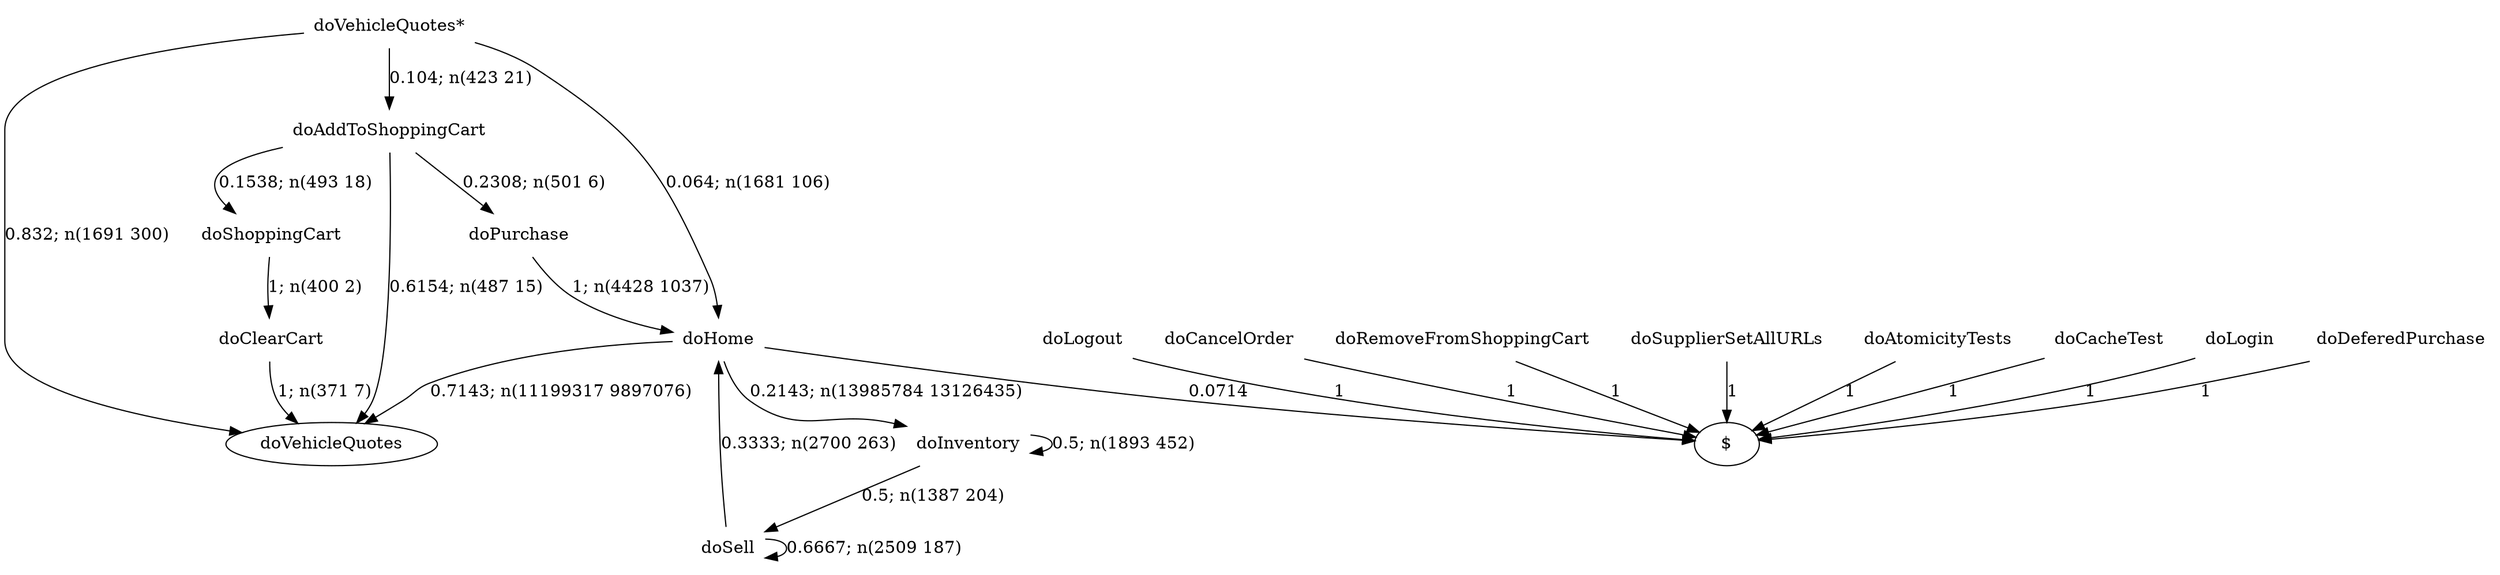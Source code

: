 digraph G {"doVehicleQuotes*" [label="doVehicleQuotes*",shape=none];"doSupplierSetAllURLs" [label="doSupplierSetAllURLs",shape=none];"doAtomicityTests" [label="doAtomicityTests",shape=none];"doCacheTest" [label="doCacheTest",shape=none];"doLogin" [label="doLogin",shape=none];"doAddToShoppingCart" [label="doAddToShoppingCart",shape=none];"doDeferedPurchase" [label="doDeferedPurchase",shape=none];"doHome" [label="doHome",shape=none];"doShoppingCart" [label="doShoppingCart",shape=none];"doClearCart" [label="doClearCart",shape=none];"doPurchase" [label="doPurchase",shape=none];"doInventory" [label="doInventory",shape=none];"doSell" [label="doSell",shape=none];"doLogout" [label="doLogout",shape=none];"doCancelOrder" [label="doCancelOrder",shape=none];"doRemoveFromShoppingCart" [label="doRemoveFromShoppingCart",shape=none];"doVehicleQuotes*"->"doVehicleQuotes" [style=solid,label="0.832; n(1691 300)"];"doVehicleQuotes*"->"doAddToShoppingCart" [style=solid,label="0.104; n(423 21)"];"doVehicleQuotes*"->"doHome" [style=solid,label="0.064; n(1681 106)"];"doSupplierSetAllURLs"->"$" [style=solid,label="1"];"doAtomicityTests"->"$" [style=solid,label="1"];"doCacheTest"->"$" [style=solid,label="1"];"doLogin"->"$" [style=solid,label="1"];"doAddToShoppingCart"->"doVehicleQuotes" [style=solid,label="0.6154; n(487 15)"];"doAddToShoppingCart"->"doShoppingCart" [style=solid,label="0.1538; n(493 18)"];"doAddToShoppingCart"->"doPurchase" [style=solid,label="0.2308; n(501 6)"];"doDeferedPurchase"->"$" [style=solid,label="1"];"doHome"->"doVehicleQuotes" [style=solid,label="0.7143; n(11199317 9897076)"];"doHome"->"doInventory" [style=solid,label="0.2143; n(13985784 13126435)"];"doHome"->"$" [style=solid,label="0.0714"];"doShoppingCart"->"doClearCart" [style=solid,label="1; n(400 2)"];"doClearCart"->"doVehicleQuotes" [style=solid,label="1; n(371 7)"];"doPurchase"->"doHome" [style=solid,label="1; n(4428 1037)"];"doInventory"->"doInventory" [style=solid,label="0.5; n(1893 452)"];"doInventory"->"doSell" [style=solid,label="0.5; n(1387 204)"];"doSell"->"doHome" [style=solid,label="0.3333; n(2700 263)"];"doSell"->"doSell" [style=solid,label="0.6667; n(2509 187)"];"doLogout"->"$" [style=solid,label="1"];"doCancelOrder"->"$" [style=solid,label="1"];"doRemoveFromShoppingCart"->"$" [style=solid,label="1"];}